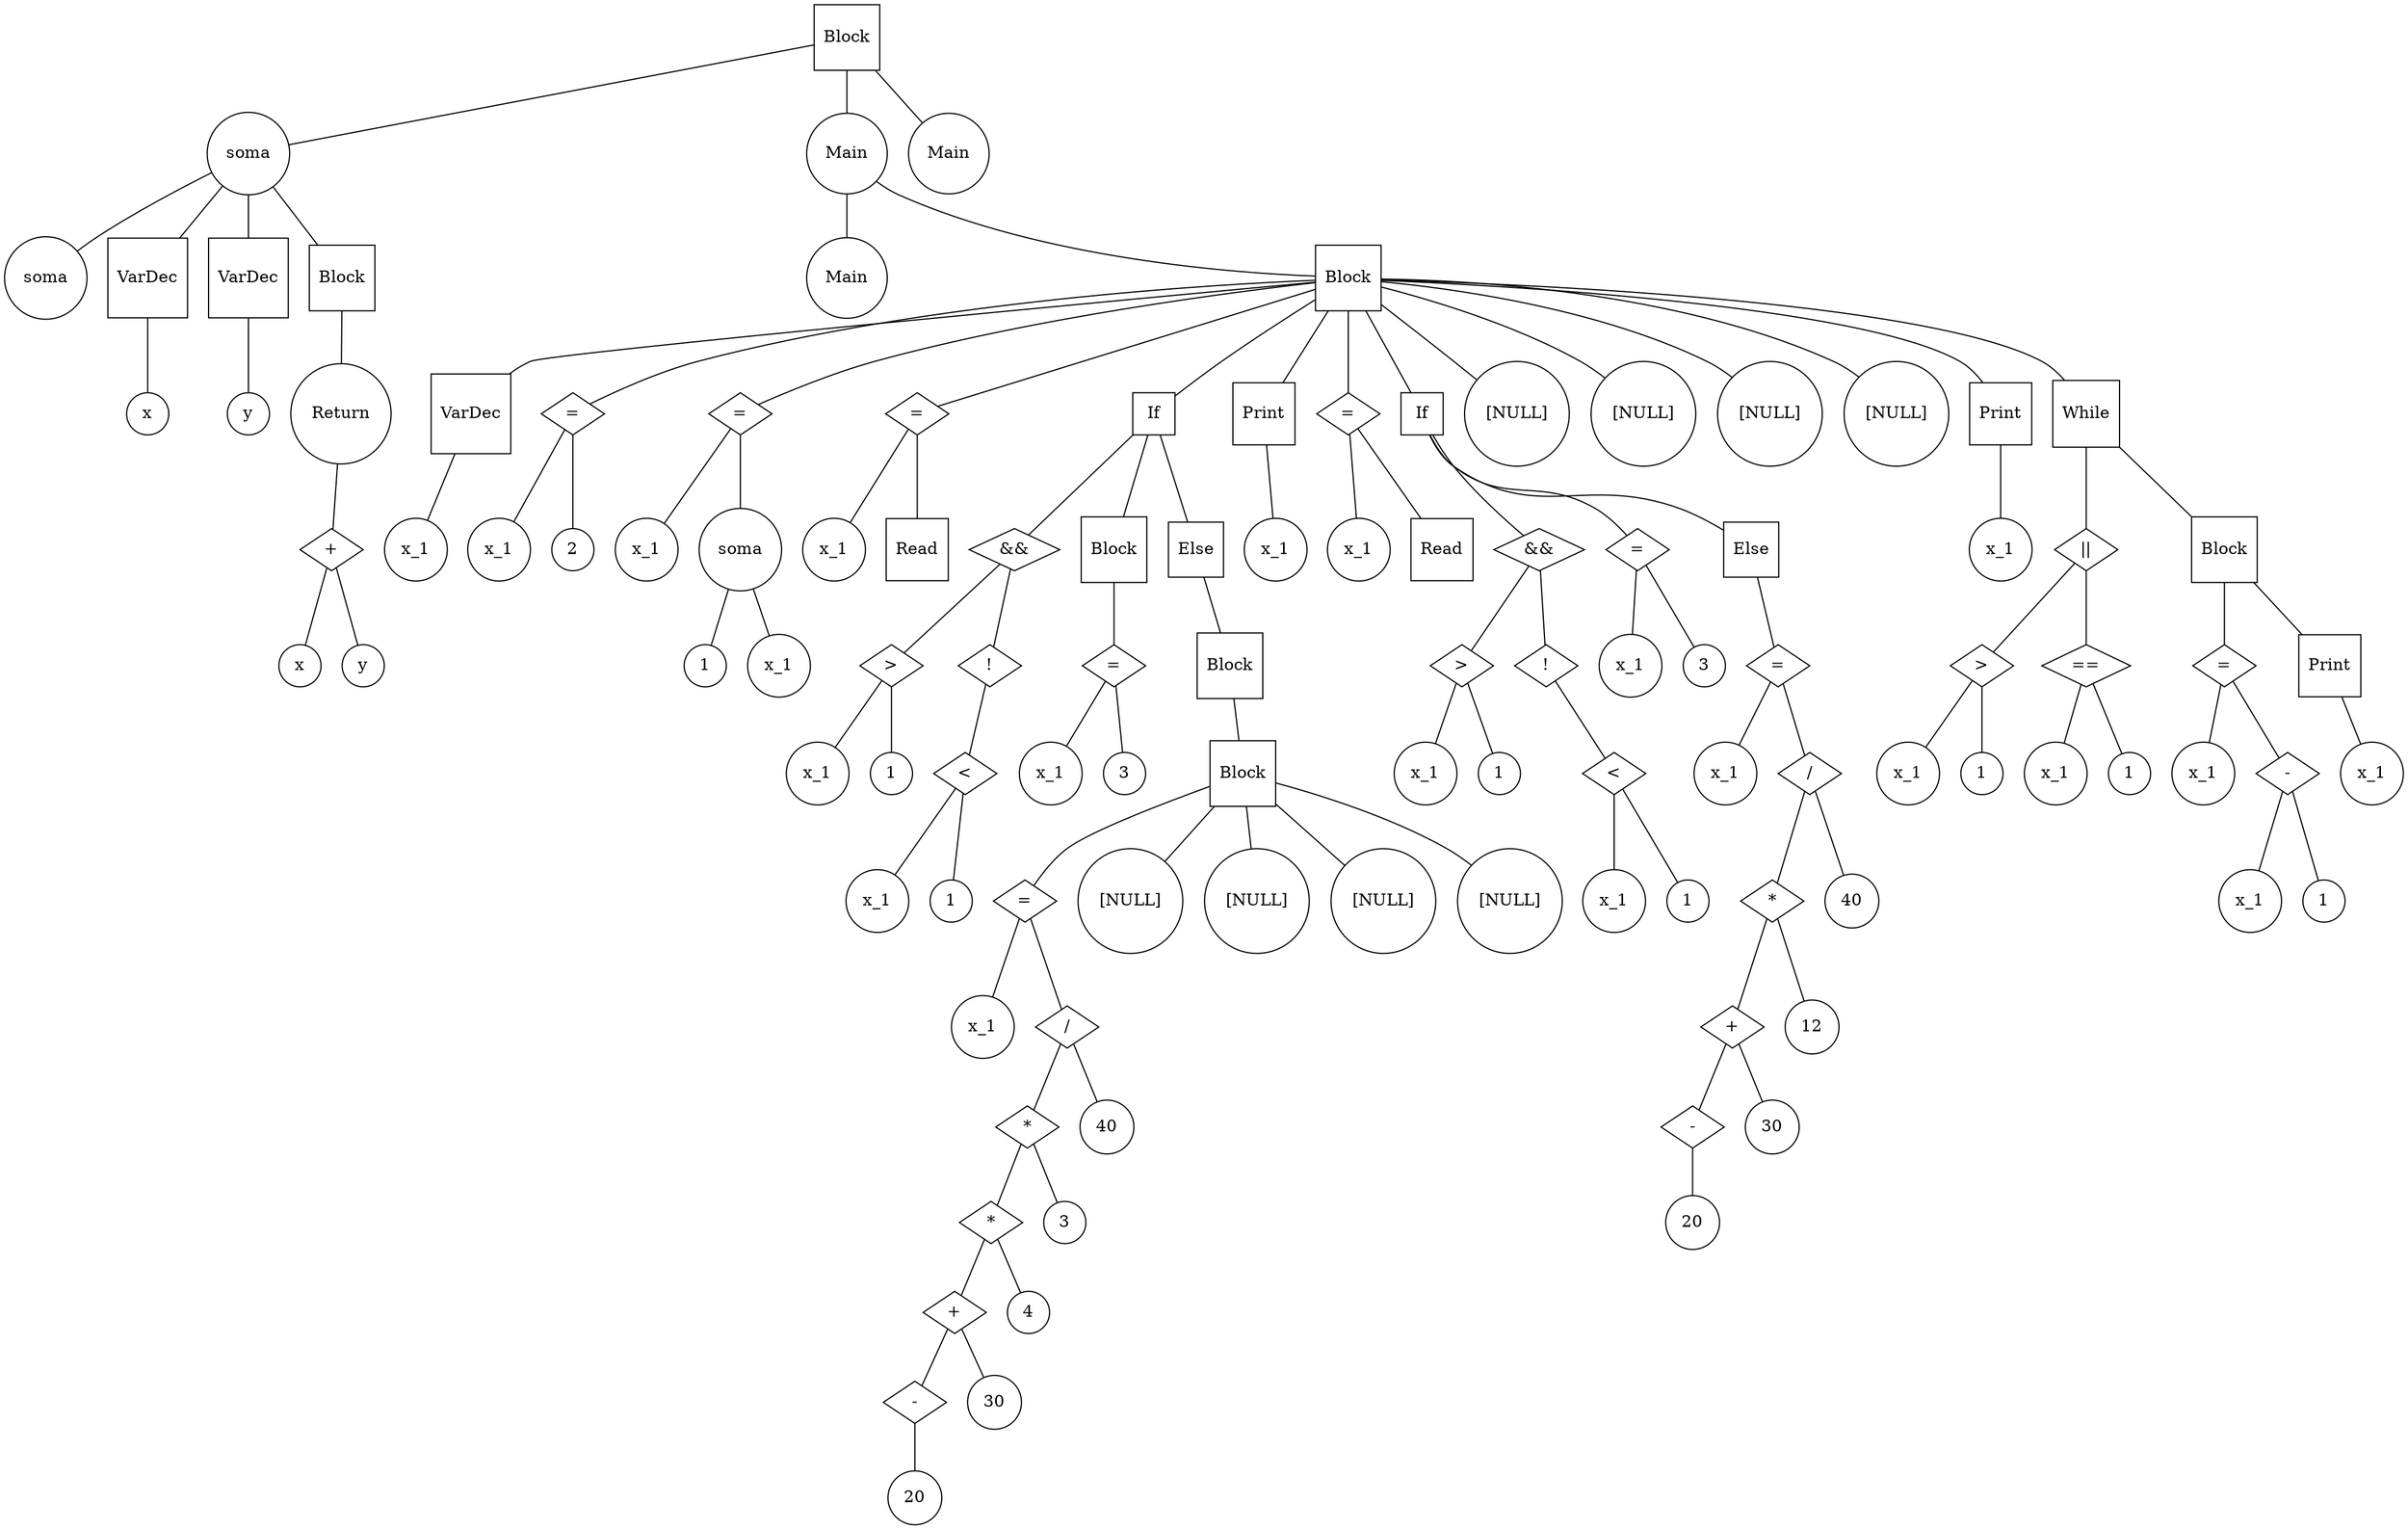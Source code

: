 graph g {
n0 [label = "Block", shape="square"]
n1 [label = "soma", shape="circle"]
n2 [label = "soma", shape="circle"]
n3 [label = "VarDec", shape="square"]
n4 [label = "x", shape="circle"]
n5 [label = "VarDec", shape="square"]
n6 [label = "y", shape="circle"]
n7 [label = "Block", shape="square"]
n8 [label = "Return", shape="circle"]
n9 [label = "x", shape="circle"]
n10 [label = "+", shape="diamond"]
n11 [label = "y", shape="circle"]
n12 [label = "Main", shape="circle"]
n13 [label = "Main", shape="circle"]
n14 [label = "Block", shape="square"]
n15 [label = "VarDec", shape="square"]
n16 [label = "x_1", shape="circle"]
n17 [label = "x_1", shape="circle"]
n18 [label = "=", shape="diamond"]
n19 [label = "2", shape="circle"]
n20 [label = "x_1", shape="circle"]
n21 [label = "=", shape="diamond"]
n22 [label = "soma", shape="circle"]
n23 [label = "1", shape="circle"]
n24 [label = "x_1", shape="circle"]
n25 [label = "x_1", shape="circle"]
n26 [label = "=", shape="diamond"]
n27 [label = "Read", shape="square"]
n28 [label = "If", shape="square"]
n29 [label = "x_1", shape="circle"]
n30 [label = ">", shape="diamond"]
n31 [label = "1", shape="circle"]
n32 [label = "&&", shape="diamond"]
n33 [label = "!", shape="diamond"]
n34 [label = "x_1", shape="circle"]
n35 [label = "<", shape="diamond"]
n36 [label = "1", shape="circle"]
n37 [label = "Block", shape="square"]
n38 [label = "x_1", shape="circle"]
n39 [label = "=", shape="diamond"]
n40 [label = "3", shape="circle"]
n41 [label = "Else", shape="square"]
n42 [label = "Block", shape="square"]
n43 [label = "Block", shape="square"]
n44 [label = "x_1", shape="circle"]
n45 [label = "=", shape="diamond"]
n46 [label = "-", shape="diamond"]
n47 [label = "20", shape="circle"]
n48 [label = "+", shape="diamond"]
n49 [label = "30", shape="circle"]
n50 [label = "*", shape="diamond"]
n51 [label = "4", shape="circle"]
n52 [label = "*", shape="diamond"]
n53 [label = "3", shape="circle"]
n54 [label = "/", shape="diamond"]
n55 [label = "40", shape="circle"]
n56 [label = "[NULL]", shape="circle"]
n57 [label = "[NULL]", shape="circle"]
n58 [label = "[NULL]", shape="circle"]
n59 [label = "[NULL]", shape="circle"]
n60 [label = "Print", shape="square"]
n61 [label = "x_1", shape="circle"]
n62 [label = "x_1", shape="circle"]
n63 [label = "=", shape="diamond"]
n64 [label = "Read", shape="square"]
n65 [label = "If", shape="square"]
n66 [label = "x_1", shape="circle"]
n67 [label = ">", shape="diamond"]
n68 [label = "1", shape="circle"]
n69 [label = "&&", shape="diamond"]
n70 [label = "!", shape="diamond"]
n71 [label = "x_1", shape="circle"]
n72 [label = "<", shape="diamond"]
n73 [label = "1", shape="circle"]
n74 [label = "x_1", shape="circle"]
n75 [label = "=", shape="diamond"]
n76 [label = "3", shape="circle"]
n77 [label = "Else", shape="square"]
n78 [label = "x_1", shape="circle"]
n79 [label = "=", shape="diamond"]
n80 [label = "-", shape="diamond"]
n81 [label = "20", shape="circle"]
n82 [label = "+", shape="diamond"]
n83 [label = "30", shape="circle"]
n84 [label = "*", shape="diamond"]
n85 [label = "12", shape="circle"]
n86 [label = "/", shape="diamond"]
n87 [label = "40", shape="circle"]
n88 [label = "[NULL]", shape="circle"]
n89 [label = "[NULL]", shape="circle"]
n90 [label = "[NULL]", shape="circle"]
n91 [label = "[NULL]", shape="circle"]
n92 [label = "Print", shape="square"]
n93 [label = "x_1", shape="circle"]
n94 [label = "While", shape="square"]
n95 [label = "x_1", shape="circle"]
n96 [label = ">", shape="diamond"]
n97 [label = "1", shape="circle"]
n98 [label = "||", shape="diamond"]
n99 [label = "x_1", shape="circle"]
n100 [label = "==", shape="diamond"]
n101 [label = "1", shape="circle"]
n102 [label = "Block", shape="square"]
n103 [label = "x_1", shape="circle"]
n104 [label = "=", shape="diamond"]
n105 [label = "x_1", shape="circle"]
n106 [label = "-", shape="diamond"]
n107 [label = "1", shape="circle"]
n108 [label = "Print", shape="square"]
n109 [label = "x_1", shape="circle"]
n110 [label = "Main", shape="circle"]

"n1" -- "n2"
"n3" -- "n4"
"n1" -- "n3"
"n5" -- "n6"
"n1" -- "n5"
"n10" -- "n9"
"n10" -- "n11"
"n8" -- "n10"
"n7" -- "n8"
"n1" -- "n7"
"n0" -- "n1"
"n12" -- "n13"
"n15" -- "n16"
"n14" -- "n15"
"n18" -- "n17"
"n18" -- "n19"
"n14" -- "n18"
"n21" -- "n20"
"n22" -- "n23"
"n22" -- "n24"
"n21" -- "n22"
"n14" -- "n21"
"n26" -- "n25"
"n26" -- "n27"
"n14" -- "n26"
"n30" -- "n29"
"n30" -- "n31"
"n32" -- "n30"
"n35" -- "n34"
"n35" -- "n36"
"n33" -- "n35"
"n32" -- "n33"
"n28" -- "n32"
"n39" -- "n38"
"n39" -- "n40"
"n37" -- "n39"
"n28" -- "n37"
"n45" -- "n44"
"n46" -- "n47"
"n48" -- "n46"
"n48" -- "n49"
"n50" -- "n48"
"n50" -- "n51"
"n52" -- "n50"
"n52" -- "n53"
"n54" -- "n52"
"n54" -- "n55"
"n45" -- "n54"
"n43" -- "n45"
"n43" -- "n56"
"n43" -- "n57"
"n43" -- "n58"
"n43" -- "n59"
"n42" -- "n43"
"n41" -- "n42"
"n28" -- "n41"
"n14" -- "n28"
"n60" -- "n61"
"n14" -- "n60"
"n63" -- "n62"
"n63" -- "n64"
"n14" -- "n63"
"n67" -- "n66"
"n67" -- "n68"
"n69" -- "n67"
"n72" -- "n71"
"n72" -- "n73"
"n70" -- "n72"
"n69" -- "n70"
"n65" -- "n69"
"n75" -- "n74"
"n75" -- "n76"
"n65" -- "n75"
"n79" -- "n78"
"n80" -- "n81"
"n82" -- "n80"
"n82" -- "n83"
"n84" -- "n82"
"n84" -- "n85"
"n86" -- "n84"
"n86" -- "n87"
"n79" -- "n86"
"n77" -- "n79"
"n65" -- "n77"
"n14" -- "n65"
"n14" -- "n88"
"n14" -- "n89"
"n14" -- "n90"
"n14" -- "n91"
"n92" -- "n93"
"n14" -- "n92"
"n96" -- "n95"
"n96" -- "n97"
"n98" -- "n96"
"n100" -- "n99"
"n100" -- "n101"
"n98" -- "n100"
"n94" -- "n98"
"n104" -- "n103"
"n106" -- "n105"
"n106" -- "n107"
"n104" -- "n106"
"n102" -- "n104"
"n108" -- "n109"
"n102" -- "n108"
"n94" -- "n102"
"n14" -- "n94"
"n12" -- "n14"
"n0" -- "n12"
"n0" -- "n110"
}